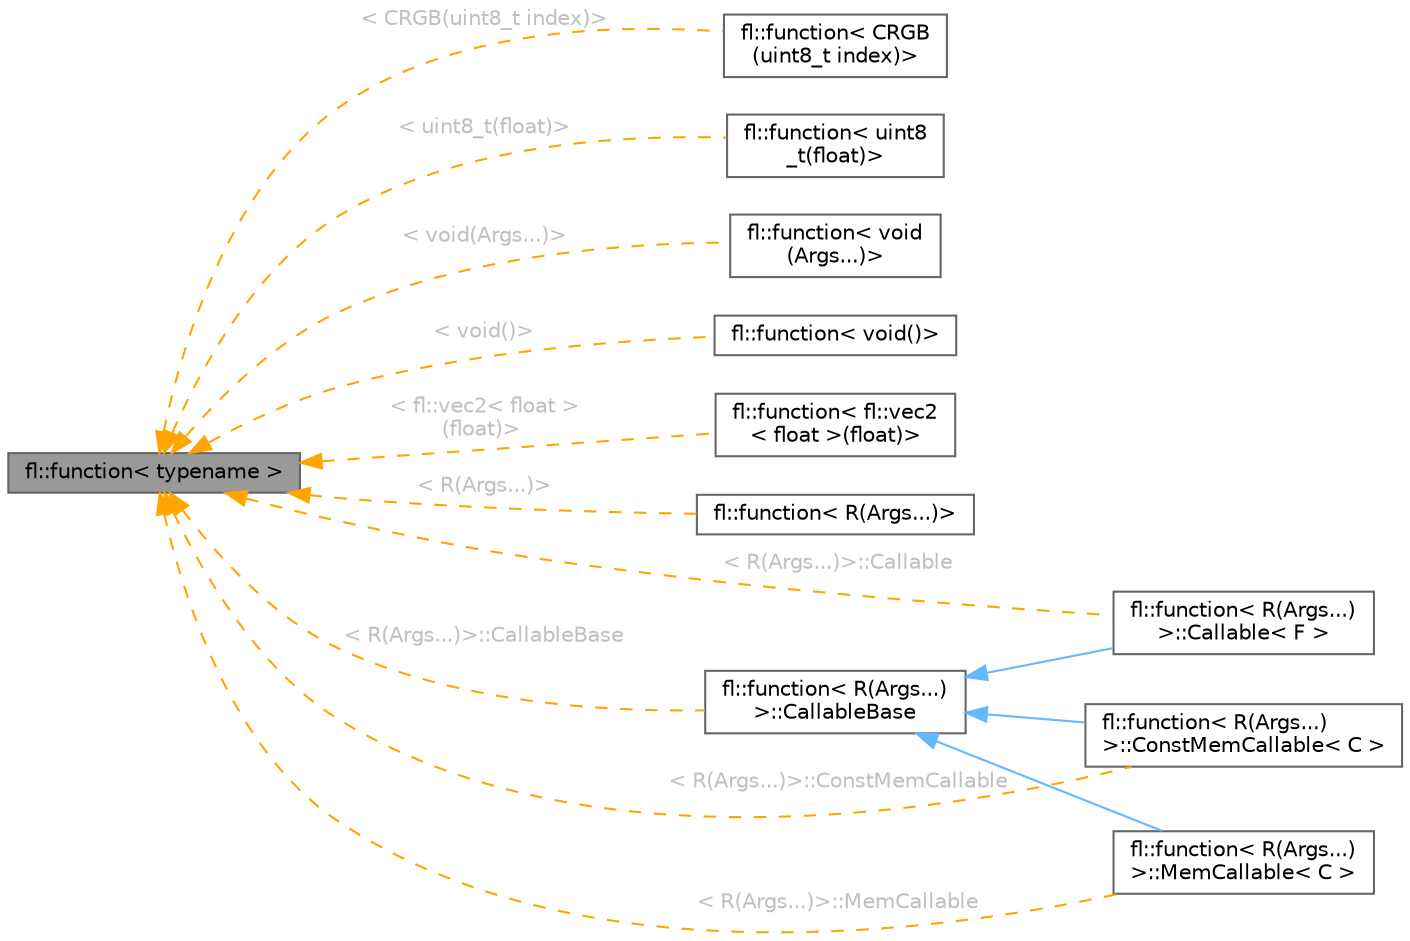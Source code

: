 digraph "fl::function&lt; typename &gt;"
{
 // INTERACTIVE_SVG=YES
 // LATEX_PDF_SIZE
  bgcolor="transparent";
  edge [fontname=Helvetica,fontsize=10,labelfontname=Helvetica,labelfontsize=10];
  node [fontname=Helvetica,fontsize=10,shape=box,height=0.2,width=0.4];
  rankdir="LR";
  Node1 [id="Node000001",label="fl::function\< typename \>",height=0.2,width=0.4,color="gray40", fillcolor="grey60", style="filled", fontcolor="black",tooltip=" "];
  Node1 -> Node2 [id="edge1_Node000001_Node000002",dir="back",color="orange",style="dashed",tooltip=" ",label=" \< CRGB(uint8_t index)\>",fontcolor="grey" ];
  Node2 [id="Node000002",label="fl::function\< CRGB\l(uint8_t index)\>",height=0.2,width=0.4,color="gray40", fillcolor="white", style="filled",URL="$d4/d36/namespacefl.html#d4/d36/namespacefl",tooltip=" "];
  Node1 -> Node3 [id="edge2_Node000001_Node000003",dir="back",color="orange",style="dashed",tooltip=" ",label=" \< uint8_t(float)\>",fontcolor="grey" ];
  Node3 [id="Node000003",label="fl::function\< uint8\l_t(float)\>",height=0.2,width=0.4,color="gray40", fillcolor="white", style="filled",URL="$d4/d36/namespacefl.html#d4/d36/namespacefl",tooltip=" "];
  Node1 -> Node4 [id="edge3_Node000001_Node000004",dir="back",color="orange",style="dashed",tooltip=" ",label=" \< void(Args...)\>",fontcolor="grey" ];
  Node4 [id="Node000004",label="fl::function\< void\l(Args...)\>",height=0.2,width=0.4,color="gray40", fillcolor="white", style="filled",URL="$d4/d36/namespacefl.html#d4/d36/namespacefl",tooltip=" "];
  Node1 -> Node5 [id="edge4_Node000001_Node000005",dir="back",color="orange",style="dashed",tooltip=" ",label=" \< void()\>",fontcolor="grey" ];
  Node5 [id="Node000005",label="fl::function\< void()\>",height=0.2,width=0.4,color="gray40", fillcolor="white", style="filled",URL="$d4/d36/namespacefl.html#d4/d36/namespacefl",tooltip=" "];
  Node1 -> Node6 [id="edge5_Node000001_Node000006",dir="back",color="orange",style="dashed",tooltip=" ",label=" \< fl::vec2\< float \>\l(float)\>",fontcolor="grey" ];
  Node6 [id="Node000006",label="fl::function\< fl::vec2\l\< float \>(float)\>",height=0.2,width=0.4,color="gray40", fillcolor="white", style="filled",URL="$d4/d36/namespacefl.html#d4/d36/namespacefl",tooltip=" "];
  Node1 -> Node7 [id="edge6_Node000001_Node000007",dir="back",color="orange",style="dashed",tooltip=" ",label=" \< R(Args...)\>",fontcolor="grey" ];
  Node7 [id="Node000007",label="fl::function\< R(Args...)\>",height=0.2,width=0.4,color="gray40", fillcolor="white", style="filled",URL="$d5/d9d/classfl_1_1function_3_01_r_07_args_8_8_8_08_4.html",tooltip=" "];
  Node1 -> Node8 [id="edge7_Node000001_Node000008",dir="back",color="orange",style="dashed",tooltip=" ",label=" \< R(Args...)\>::Callable",fontcolor="grey" ];
  Node8 [id="Node000008",label="fl::function\< R(Args...)\l\>::Callable\< F \>",height=0.2,width=0.4,color="gray40", fillcolor="white", style="filled",URL="$dc/da9/structfl_1_1function_3_01_r_07_args_8_8_8_08_4_1_1_callable.html",tooltip=" "];
  Node1 -> Node9 [id="edge8_Node000001_Node000009",dir="back",color="orange",style="dashed",tooltip=" ",label=" \< R(Args...)\>::CallableBase",fontcolor="grey" ];
  Node9 [id="Node000009",label="fl::function\< R(Args...)\l\>::CallableBase",height=0.2,width=0.4,color="gray40", fillcolor="white", style="filled",URL="$dd/d15/structfl_1_1function_3_01_r_07_args_8_8_8_08_4_1_1_callable_base.html",tooltip=" "];
  Node9 -> Node8 [id="edge9_Node000009_Node000008",dir="back",color="steelblue1",style="solid",tooltip=" "];
  Node9 -> Node10 [id="edge10_Node000009_Node000010",dir="back",color="steelblue1",style="solid",tooltip=" "];
  Node10 [id="Node000010",label="fl::function\< R(Args...)\l\>::ConstMemCallable\< C \>",height=0.2,width=0.4,color="gray40", fillcolor="white", style="filled",URL="$d5/d17/structfl_1_1function_3_01_r_07_args_8_8_8_08_4_1_1_const_mem_callable.html",tooltip=" "];
  Node9 -> Node11 [id="edge11_Node000009_Node000011",dir="back",color="steelblue1",style="solid",tooltip=" "];
  Node11 [id="Node000011",label="fl::function\< R(Args...)\l\>::MemCallable\< C \>",height=0.2,width=0.4,color="gray40", fillcolor="white", style="filled",URL="$dc/da3/structfl_1_1function_3_01_r_07_args_8_8_8_08_4_1_1_mem_callable.html",tooltip=" "];
  Node1 -> Node10 [id="edge12_Node000001_Node000010",dir="back",color="orange",style="dashed",tooltip=" ",label=" \< R(Args...)\>::ConstMemCallable",fontcolor="grey" ];
  Node1 -> Node11 [id="edge13_Node000001_Node000011",dir="back",color="orange",style="dashed",tooltip=" ",label=" \< R(Args...)\>::MemCallable",fontcolor="grey" ];
}
